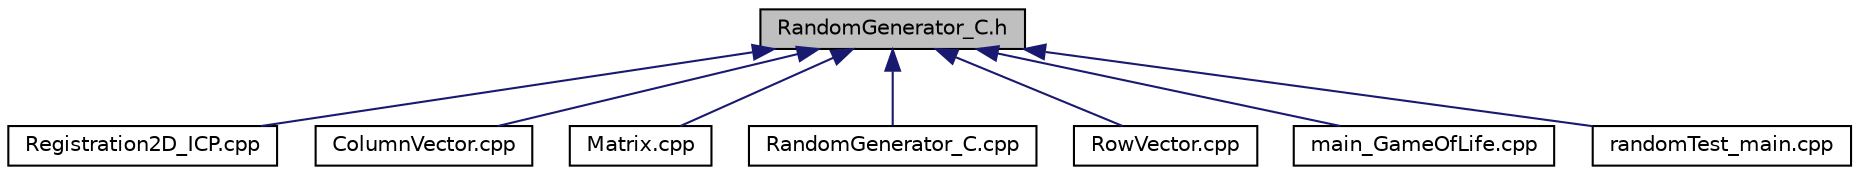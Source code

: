 digraph "RandomGenerator_C.h"
{
  edge [fontname="Helvetica",fontsize="10",labelfontname="Helvetica",labelfontsize="10"];
  node [fontname="Helvetica",fontsize="10",shape=record];
  Node1 [label="RandomGenerator_C.h",height=0.2,width=0.4,color="black", fillcolor="grey75", style="filled", fontcolor="black"];
  Node1 -> Node2 [dir="back",color="midnightblue",fontsize="10",style="solid",fontname="Helvetica"];
  Node2 [label="Registration2D_ICP.cpp",height=0.2,width=0.4,color="black", fillcolor="white", style="filled",URL="$Registration2D__ICP_8cpp.html"];
  Node1 -> Node3 [dir="back",color="midnightblue",fontsize="10",style="solid",fontname="Helvetica"];
  Node3 [label="ColumnVector.cpp",height=0.2,width=0.4,color="black", fillcolor="white", style="filled",URL="$ColumnVector_8cpp.html"];
  Node1 -> Node4 [dir="back",color="midnightblue",fontsize="10",style="solid",fontname="Helvetica"];
  Node4 [label="Matrix.cpp",height=0.2,width=0.4,color="black", fillcolor="white", style="filled",URL="$Matrix_8cpp.html"];
  Node1 -> Node5 [dir="back",color="midnightblue",fontsize="10",style="solid",fontname="Helvetica"];
  Node5 [label="RandomGenerator_C.cpp",height=0.2,width=0.4,color="black", fillcolor="white", style="filled",URL="$RandomGenerator__C_8cpp.html"];
  Node1 -> Node6 [dir="back",color="midnightblue",fontsize="10",style="solid",fontname="Helvetica"];
  Node6 [label="RowVector.cpp",height=0.2,width=0.4,color="black", fillcolor="white", style="filled",URL="$RowVector_8cpp.html"];
  Node1 -> Node7 [dir="back",color="midnightblue",fontsize="10",style="solid",fontname="Helvetica"];
  Node7 [label="main_GameOfLife.cpp",height=0.2,width=0.4,color="black", fillcolor="white", style="filled",URL="$main__GameOfLife_8cpp.html"];
  Node1 -> Node8 [dir="back",color="midnightblue",fontsize="10",style="solid",fontname="Helvetica"];
  Node8 [label="randomTest_main.cpp",height=0.2,width=0.4,color="black", fillcolor="white", style="filled",URL="$randomTest__main_8cpp.html"];
}
